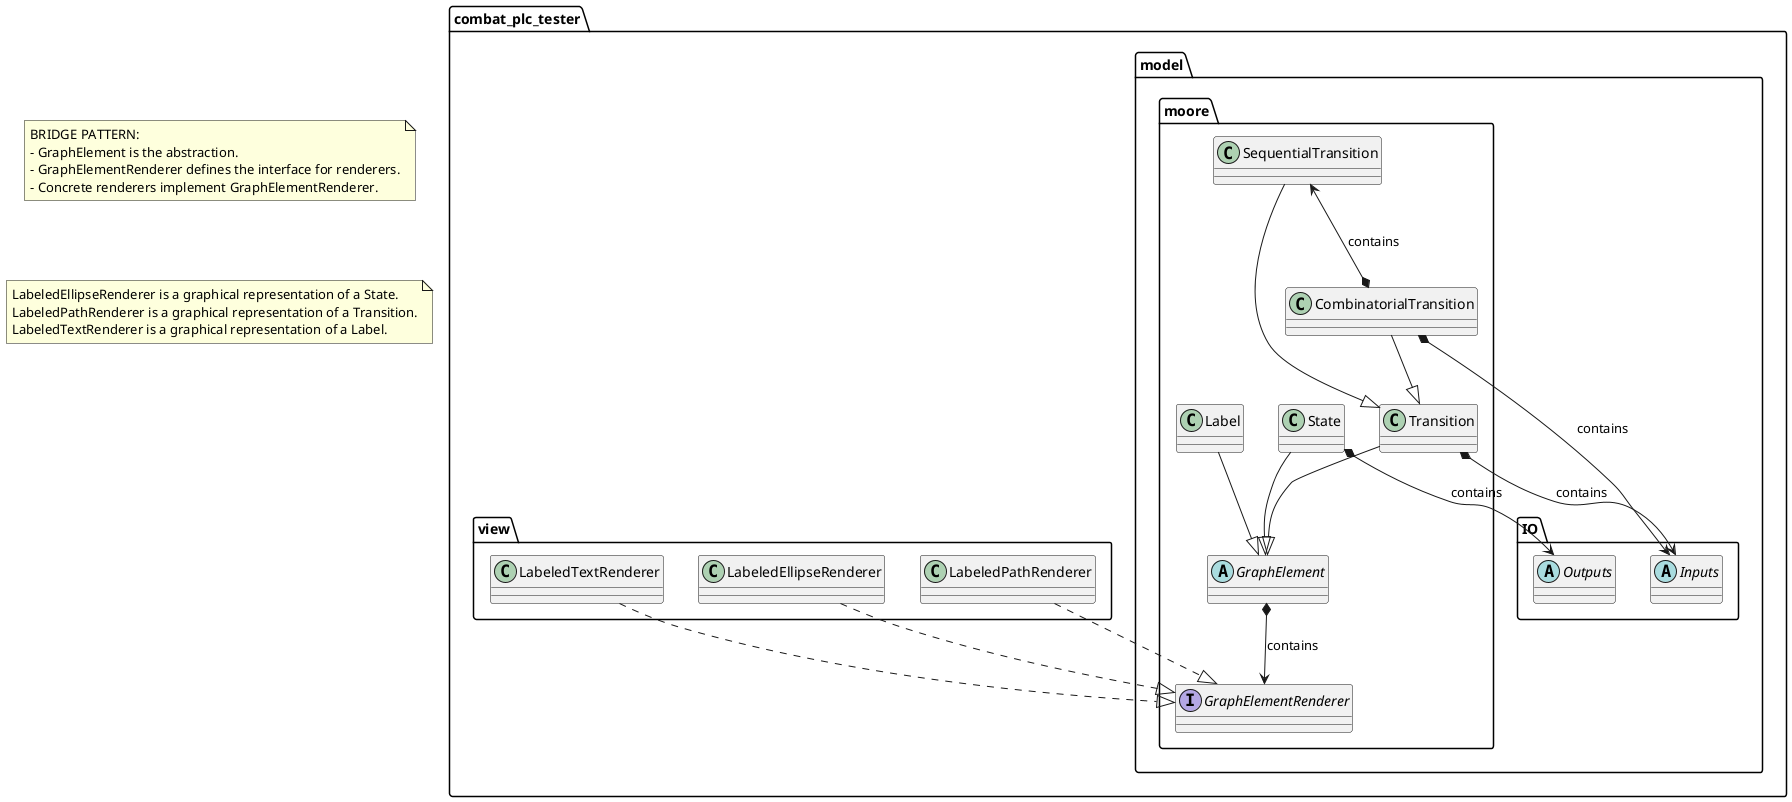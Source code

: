 @startuml
abstract class combat_plc_tester.model.moore.GraphElement
interface combat_plc_tester.model.moore.GraphElementRenderer
class combat_plc_tester.model.moore.State
class combat_plc_tester.model.moore.Transition
class combat_plc_tester.model.moore.Label
class combat_plc_tester.model.moore.CombinatorialTransition
class combat_plc_tester.model.moore.SequentialTransition
abstract class combat_plc_tester.model.IO.Outputs
abstract class combat_plc_tester.model.IO.Inputs
class combat_plc_tester.view.LabeledEllipseRenderer
class combat_plc_tester.view.LabeledPathRenderer
class combat_plc_tester.view.LabeledTextRenderer
note as N1
  BRIDGE PATTERN:
  - GraphElement is the abstraction.
  - GraphElementRenderer defines the interface for renderers.
  - Concrete renderers implement GraphElementRenderer.
end note
note as N2
  LabeledEllipseRenderer is a graphical representation of a State.
  LabeledPathRenderer is a graphical representation of a Transition.
  LabeledTextRenderer is a graphical representation of a Label.
end note
N1 -[hidden]-> N2
combat_plc_tester.model.moore.Transition --|> combat_plc_tester.model.moore.GraphElement
combat_plc_tester.model.moore.Transition *--> combat_plc_tester.model.IO.Inputs : contains
combat_plc_tester.model.moore.CombinatorialTransition --|> combat_plc_tester.model.moore.Transition
combat_plc_tester.model.moore.CombinatorialTransition *--> combat_plc_tester.model.IO.Inputs : contains
combat_plc_tester.model.moore.SequentialTransition --|> combat_plc_tester.model.moore.Transition
combat_plc_tester.model.moore.SequentialTransition <--* combat_plc_tester.model.moore.CombinatorialTransition : contains
combat_plc_tester.model.moore.State --|> combat_plc_tester.model.moore.GraphElement
combat_plc_tester.model.moore.State *--> combat_plc_tester.model.IO.Outputs : contains
combat_plc_tester.model.moore.Label --|> combat_plc_tester.model.moore.GraphElement
combat_plc_tester.model.moore.GraphElement *--> combat_plc_tester.model.moore.GraphElementRenderer : contains
combat_plc_tester.view.LabeledEllipseRenderer ..|> combat_plc_tester.model.moore.GraphElementRenderer
combat_plc_tester.view.LabeledPathRenderer ..|> combat_plc_tester.model.moore.GraphElementRenderer
combat_plc_tester.view.LabeledTextRenderer ..|> combat_plc_tester.model.moore.GraphElementRenderer
@enduml